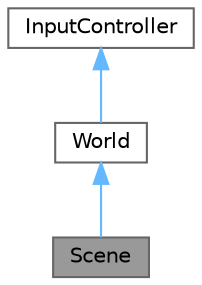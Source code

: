 digraph "Scene"
{
 // LATEX_PDF_SIZE
  bgcolor="transparent";
  edge [fontname=Helvetica,fontsize=10,labelfontname=Helvetica,labelfontsize=10];
  node [fontname=Helvetica,fontsize=10,shape=box,height=0.2,width=0.4];
  Node1 [label="Scene",height=0.2,width=0.4,color="gray40", fillcolor="grey60", style="filled", fontcolor="black",tooltip=" "];
  Node2 -> Node1 [dir="back",color="steelblue1",style="solid"];
  Node2 [label="World",height=0.2,width=0.4,color="gray40", fillcolor="white", style="filled",URL="$class_world.html",tooltip=" "];
  Node3 -> Node2 [dir="back",color="steelblue1",style="solid"];
  Node3 [label="InputController",height=0.2,width=0.4,color="gray40", fillcolor="white", style="filled",URL="$class_input_controller.html",tooltip=" "];
}
